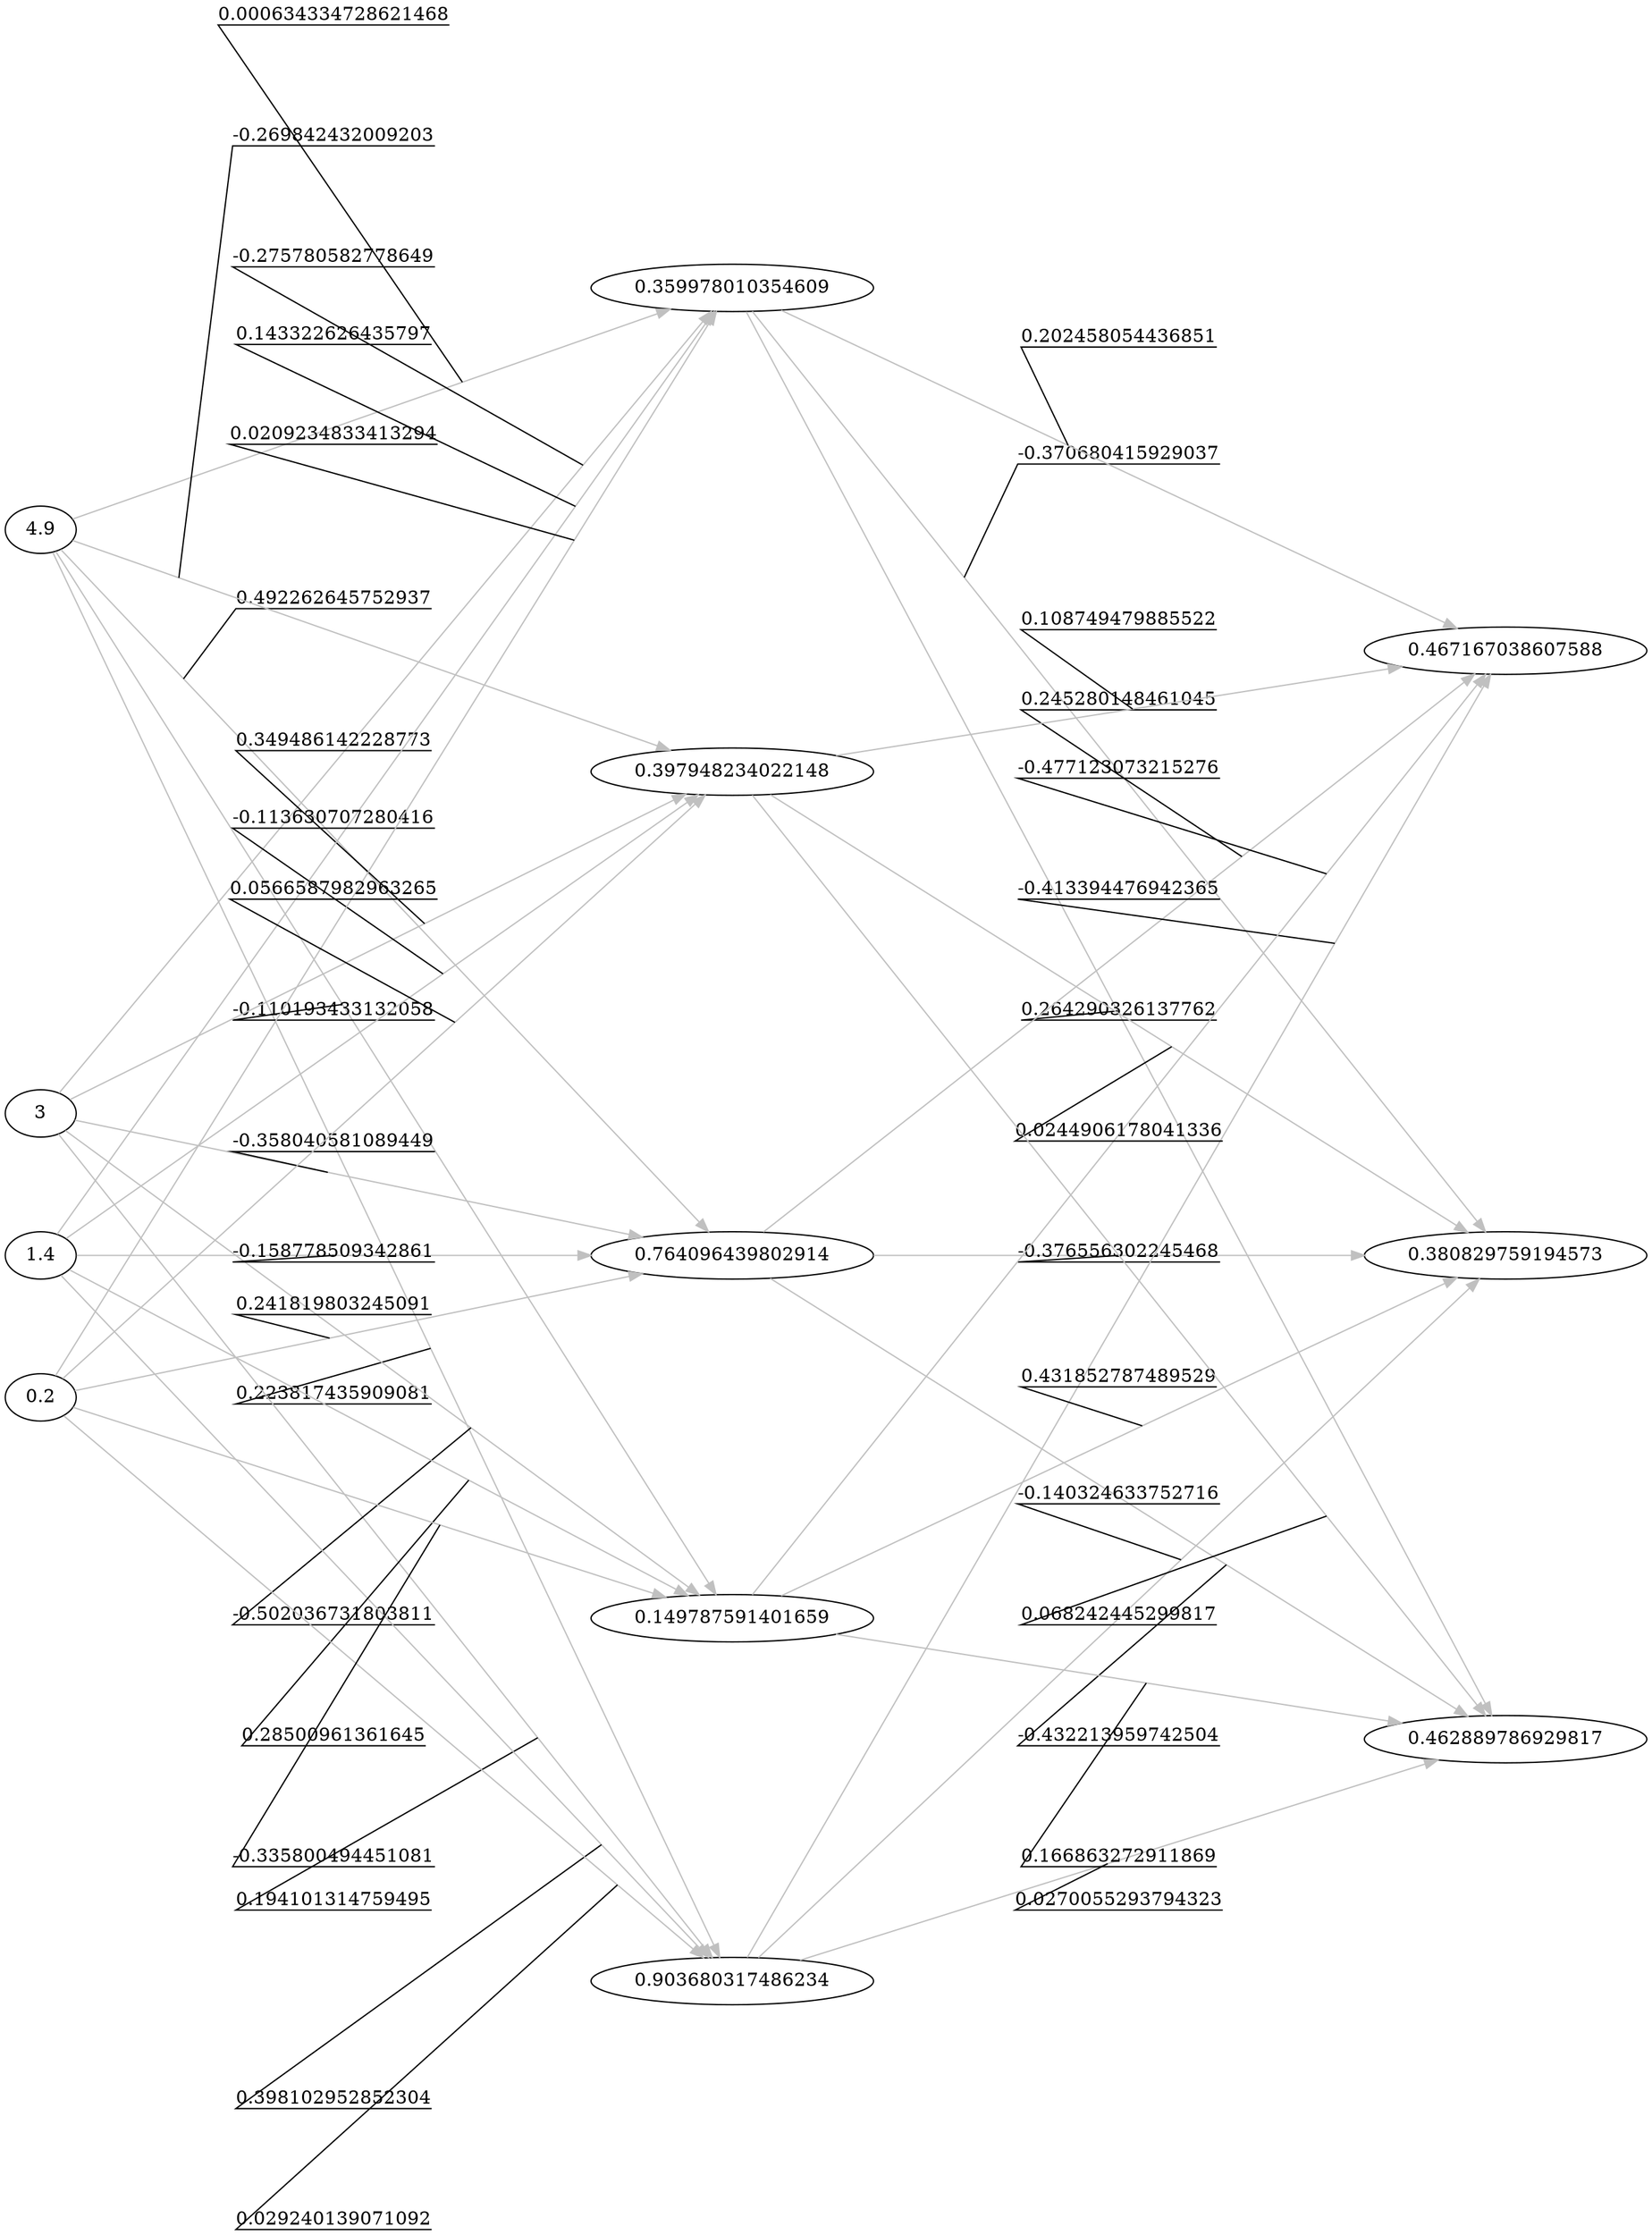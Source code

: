 digraph { 
rankdir=LR;
nodesep=1;
ranksep=3;
splines=line;
{ rank=same; "4.9" "3" "1.4" "0.2" ; }
{ rank=same; "0.359978010354609" "0.764096439802914" "0.903680317486234" "0.149787591401659" "0.397948234022148" "0.359978010354609" "0.764096439802914" "0.903680317486234" "0.149787591401659" "0.397948234022148" "0.359978010354609" "0.764096439802914" "0.903680317486234" "0.149787591401659" "0.397948234022148" "0.359978010354609" "0.764096439802914" "0.903680317486234" "0.149787591401659" "0.397948234022148" ; }
"4.9" -> "0.359978010354609" [label="0.000634334728621468" color="grey" decorate=true];
"4.9" -> "0.764096439802914" [label="0.492262645752937" color="grey" decorate=true];
"4.9" -> "0.903680317486234" [label="0.223817435909081" color="grey" decorate=true];
"4.9" -> "0.149787591401659" [label="-0.110193433132058" color="grey" decorate=true];
"4.9" -> "0.397948234022148" [label="-0.269842432009203" color="grey" decorate=true];
"3" -> "0.359978010354609" [label="-0.275780582778649" color="grey" decorate=true];
"3" -> "0.764096439802914" [label="-0.358040581089449" color="grey" decorate=true];
"3" -> "0.903680317486234" [label="0.194101314759495" color="grey" decorate=true];
"3" -> "0.149787591401659" [label="-0.502036731803811" color="grey" decorate=true];
"3" -> "0.397948234022148" [label="0.349486142228773" color="grey" decorate=true];
"1.4" -> "0.359978010354609" [label="0.143322626435797" color="grey" decorate=true];
"1.4" -> "0.764096439802914" [label="-0.158778509342861" color="grey" decorate=true];
"1.4" -> "0.903680317486234" [label="0.398102952852304" color="grey" decorate=true];
"1.4" -> "0.149787591401659" [label="0.28500961361645" color="grey" decorate=true];
"1.4" -> "0.397948234022148" [label="-0.113630707280416" color="grey" decorate=true];
"0.2" -> "0.359978010354609" [label="0.0209234833413294" color="grey" decorate=true];
"0.2" -> "0.764096439802914" [label="0.241819803245091" color="grey" decorate=true];
"0.2" -> "0.903680317486234" [label="0.029240139071092" color="grey" decorate=true];
"0.2" -> "0.149787591401659" [label="-0.335800494451081" color="grey" decorate=true];
"0.2" -> "0.397948234022148" [label="0.0566587982963265" color="grey" decorate=true];
{ rank=same; "0.380829759194573" "0.462889786929817" "0.467167038607588" "0.380829759194573" "0.462889786929817" "0.467167038607588" "0.380829759194573" "0.462889786929817" "0.467167038607588" "0.380829759194573" "0.462889786929817" "0.467167038607588" "0.380829759194573" "0.462889786929817" "0.467167038607588" ; }
"0.359978010354609" -> "0.380829759194573" [label="-0.370680415929037" color="grey" decorate=true];
"0.359978010354609" -> "0.462889786929817" [label="0.264290326137762" color="grey" decorate=true];
"0.359978010354609" -> "0.467167038607588" [label="0.202458054436851" color="grey" decorate=true];
"0.764096439802914" -> "0.380829759194573" [label="-0.376556302245468" color="grey" decorate=true];
"0.764096439802914" -> "0.462889786929817" [label="-0.432213959742504" color="grey" decorate=true];
"0.764096439802914" -> "0.467167038607588" [label="0.245280148461045" color="grey" decorate=true];
"0.903680317486234" -> "0.380829759194573" [label="-0.140324633752716" color="grey" decorate=true];
"0.903680317486234" -> "0.462889786929817" [label="0.0270055293794323" color="grey" decorate=true];
"0.903680317486234" -> "0.467167038607588" [label="-0.413394476942365" color="grey" decorate=true];
"0.149787591401659" -> "0.380829759194573" [label="0.431852787489529" color="grey" decorate=true];
"0.149787591401659" -> "0.462889786929817" [label="0.166863272911869" color="grey" decorate=true];
"0.149787591401659" -> "0.467167038607588" [label="-0.477123073215276" color="grey" decorate=true];
"0.397948234022148" -> "0.380829759194573" [label="0.0244906178041336" color="grey" decorate=true];
"0.397948234022148" -> "0.462889786929817" [label="0.068242445299817" color="grey" decorate=true];
"0.397948234022148" -> "0.467167038607588" [label="0.108749479885522" color="grey" decorate=true];
}
